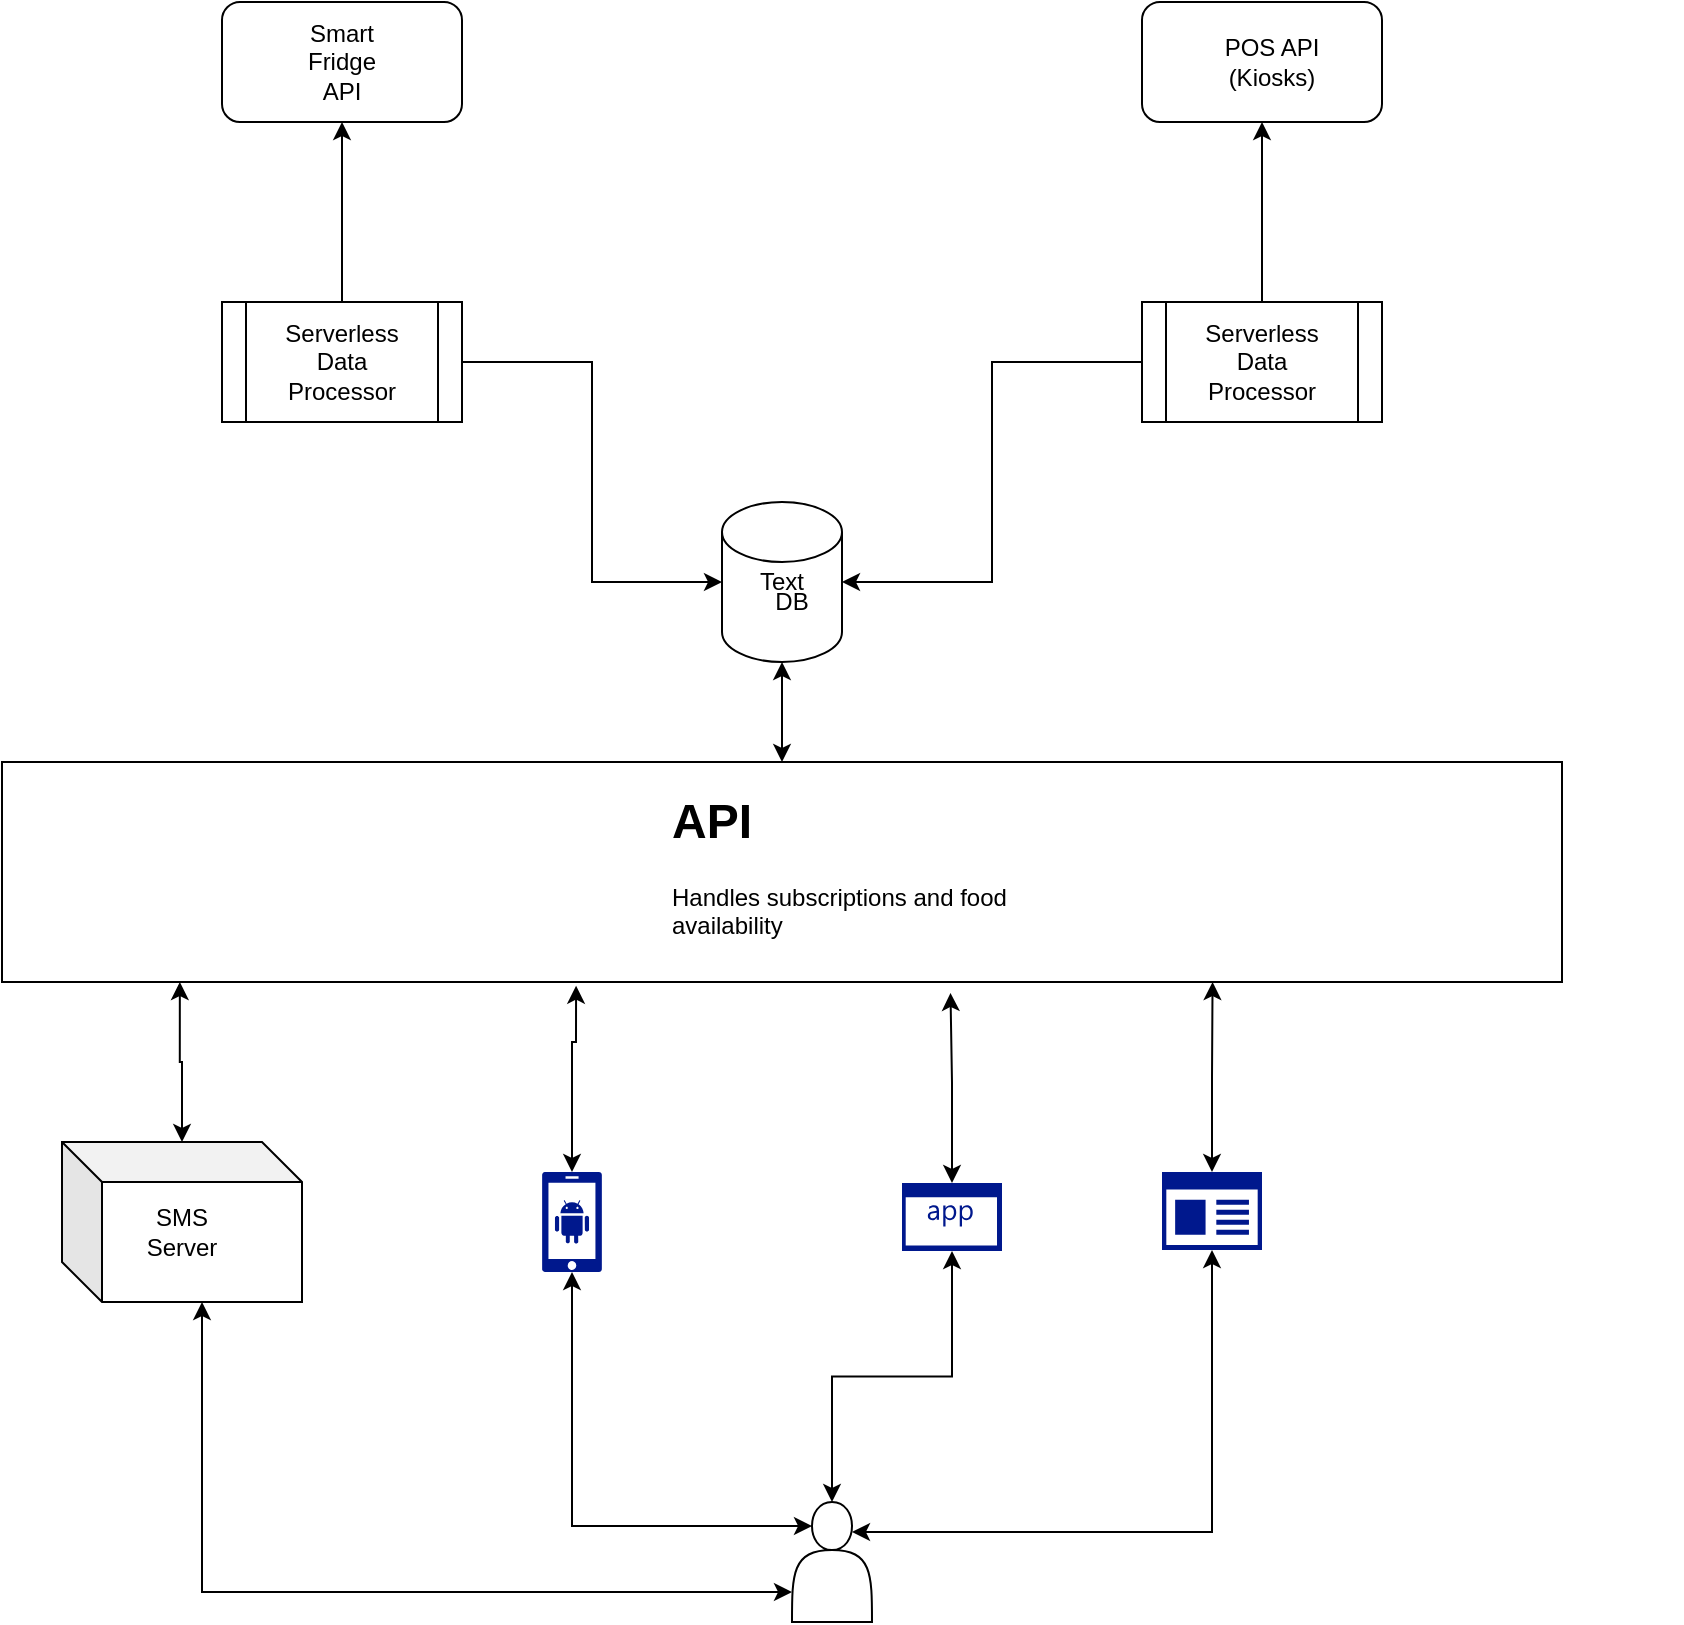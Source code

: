 <mxfile version="13.8.8" type="github">
  <diagram id="JJq8KRUSb-bCj2OKKWda" name="Page-1">
    <mxGraphModel dx="1422" dy="762" grid="1" gridSize="10" guides="1" tooltips="1" connect="1" arrows="1" fold="1" page="1" pageScale="1" pageWidth="850" pageHeight="1100" math="0" shadow="0">
      <root>
        <mxCell id="0" />
        <mxCell id="1" parent="0" />
        <mxCell id="tPXoXflb5P6Q86PlPwlJ-4" value="" style="group" vertex="1" connectable="0" parent="1">
          <mxGeometry x="600" y="60" width="120" height="60" as="geometry" />
        </mxCell>
        <mxCell id="tPXoXflb5P6Q86PlPwlJ-2" value="" style="rounded=1;whiteSpace=wrap;html=1;" vertex="1" parent="tPXoXflb5P6Q86PlPwlJ-4">
          <mxGeometry width="120" height="60" as="geometry" />
        </mxCell>
        <mxCell id="tPXoXflb5P6Q86PlPwlJ-3" value="POS API&lt;br&gt;(Kiosks)" style="text;html=1;strokeColor=none;fillColor=none;align=center;verticalAlign=middle;whiteSpace=wrap;rounded=0;" vertex="1" parent="tPXoXflb5P6Q86PlPwlJ-4">
          <mxGeometry x="30" y="20" width="70" height="20" as="geometry" />
        </mxCell>
        <mxCell id="tPXoXflb5P6Q86PlPwlJ-10" value="" style="group" vertex="1" connectable="0" parent="1">
          <mxGeometry x="140" y="60" width="120" height="60" as="geometry" />
        </mxCell>
        <mxCell id="tPXoXflb5P6Q86PlPwlJ-5" value="" style="rounded=1;whiteSpace=wrap;html=1;" vertex="1" parent="tPXoXflb5P6Q86PlPwlJ-10">
          <mxGeometry width="120" height="60" as="geometry" />
        </mxCell>
        <mxCell id="tPXoXflb5P6Q86PlPwlJ-6" value="Smart Fridge&lt;br&gt;API" style="text;html=1;strokeColor=none;fillColor=none;align=center;verticalAlign=middle;whiteSpace=wrap;rounded=0;" vertex="1" parent="tPXoXflb5P6Q86PlPwlJ-10">
          <mxGeometry x="40" y="20" width="40" height="20" as="geometry" />
        </mxCell>
        <mxCell id="tPXoXflb5P6Q86PlPwlJ-16" style="edgeStyle=orthogonalEdgeStyle;rounded=0;orthogonalLoop=1;jettySize=auto;html=1;entryX=0.5;entryY=1;entryDx=0;entryDy=0;exitX=0.5;exitY=0;exitDx=0;exitDy=0;" edge="1" parent="1" source="tPXoXflb5P6Q86PlPwlJ-29" target="tPXoXflb5P6Q86PlPwlJ-2">
          <mxGeometry relative="1" as="geometry">
            <mxPoint x="660" y="200" as="sourcePoint" />
          </mxGeometry>
        </mxCell>
        <mxCell id="tPXoXflb5P6Q86PlPwlJ-17" style="edgeStyle=orthogonalEdgeStyle;rounded=0;orthogonalLoop=1;jettySize=auto;html=1;entryX=0.5;entryY=1;entryDx=0;entryDy=0;exitX=0.5;exitY=0;exitDx=0;exitDy=0;" edge="1" parent="1" source="tPXoXflb5P6Q86PlPwlJ-22" target="tPXoXflb5P6Q86PlPwlJ-5">
          <mxGeometry relative="1" as="geometry">
            <mxPoint x="190" y="160" as="sourcePoint" />
          </mxGeometry>
        </mxCell>
        <mxCell id="tPXoXflb5P6Q86PlPwlJ-18" value="" style="shape=cylinder3;whiteSpace=wrap;html=1;boundedLbl=1;backgroundOutline=1;size=15;" vertex="1" parent="1">
          <mxGeometry x="390" y="310" width="60" height="80" as="geometry" />
        </mxCell>
        <mxCell id="tPXoXflb5P6Q86PlPwlJ-19" value="DB" style="text;html=1;strokeColor=none;fillColor=none;align=center;verticalAlign=middle;whiteSpace=wrap;rounded=0;" vertex="1" parent="1">
          <mxGeometry x="405" y="350" width="40" height="20" as="geometry" />
        </mxCell>
        <mxCell id="tPXoXflb5P6Q86PlPwlJ-20" style="edgeStyle=orthogonalEdgeStyle;rounded=0;orthogonalLoop=1;jettySize=auto;html=1;entryX=0;entryY=0.5;entryDx=0;entryDy=0;entryPerimeter=0;exitX=1;exitY=0.5;exitDx=0;exitDy=0;" edge="1" parent="1" source="tPXoXflb5P6Q86PlPwlJ-22" target="tPXoXflb5P6Q86PlPwlJ-18">
          <mxGeometry relative="1" as="geometry">
            <mxPoint x="250" y="200" as="sourcePoint" />
          </mxGeometry>
        </mxCell>
        <mxCell id="tPXoXflb5P6Q86PlPwlJ-21" style="edgeStyle=orthogonalEdgeStyle;rounded=0;orthogonalLoop=1;jettySize=auto;html=1;entryX=1;entryY=0.5;entryDx=0;entryDy=0;entryPerimeter=0;exitX=0;exitY=0.5;exitDx=0;exitDy=0;" edge="1" parent="1" source="tPXoXflb5P6Q86PlPwlJ-29" target="tPXoXflb5P6Q86PlPwlJ-18">
          <mxGeometry relative="1" as="geometry">
            <mxPoint x="620" y="240" as="sourcePoint" />
          </mxGeometry>
        </mxCell>
        <mxCell id="tPXoXflb5P6Q86PlPwlJ-28" value="" style="group" vertex="1" connectable="0" parent="1">
          <mxGeometry x="600" y="210" width="120" height="60" as="geometry" />
        </mxCell>
        <mxCell id="tPXoXflb5P6Q86PlPwlJ-29" value="" style="shape=process;whiteSpace=wrap;html=1;backgroundOutline=1;" vertex="1" parent="tPXoXflb5P6Q86PlPwlJ-28">
          <mxGeometry width="120" height="60" as="geometry" />
        </mxCell>
        <mxCell id="tPXoXflb5P6Q86PlPwlJ-30" value="Serverless Data Processor" style="text;html=1;strokeColor=none;fillColor=none;align=center;verticalAlign=middle;whiteSpace=wrap;rounded=0;" vertex="1" parent="tPXoXflb5P6Q86PlPwlJ-28">
          <mxGeometry x="40" y="20" width="40" height="20" as="geometry" />
        </mxCell>
        <mxCell id="tPXoXflb5P6Q86PlPwlJ-33" value="" style="group" vertex="1" connectable="0" parent="1">
          <mxGeometry x="140" y="210" width="120" height="60" as="geometry" />
        </mxCell>
        <mxCell id="tPXoXflb5P6Q86PlPwlJ-22" value="" style="shape=process;whiteSpace=wrap;html=1;backgroundOutline=1;" vertex="1" parent="tPXoXflb5P6Q86PlPwlJ-33">
          <mxGeometry width="120" height="60" as="geometry" />
        </mxCell>
        <mxCell id="tPXoXflb5P6Q86PlPwlJ-8" value="Serverless Data Processor" style="text;html=1;strokeColor=none;fillColor=none;align=center;verticalAlign=middle;whiteSpace=wrap;rounded=0;" vertex="1" parent="tPXoXflb5P6Q86PlPwlJ-33">
          <mxGeometry x="40" y="20" width="40" height="20" as="geometry" />
        </mxCell>
        <mxCell id="tPXoXflb5P6Q86PlPwlJ-39" style="edgeStyle=orthogonalEdgeStyle;rounded=0;orthogonalLoop=1;jettySize=auto;html=1;entryX=0.5;entryY=1;entryDx=0;entryDy=0;entryPerimeter=0;startArrow=classic;startFill=1;" edge="1" parent="1" source="tPXoXflb5P6Q86PlPwlJ-35" target="tPXoXflb5P6Q86PlPwlJ-18">
          <mxGeometry relative="1" as="geometry" />
        </mxCell>
        <mxCell id="tPXoXflb5P6Q86PlPwlJ-37" value="Text" style="text;html=1;strokeColor=none;fillColor=none;align=center;verticalAlign=middle;whiteSpace=wrap;rounded=0;" vertex="1" parent="1">
          <mxGeometry x="400" y="340" width="40" height="20" as="geometry" />
        </mxCell>
        <mxCell id="tPXoXflb5P6Q86PlPwlJ-40" value="" style="group" vertex="1" connectable="0" parent="1">
          <mxGeometry x="30" y="460" width="840" height="130" as="geometry" />
        </mxCell>
        <mxCell id="tPXoXflb5P6Q86PlPwlJ-57" value="" style="group" vertex="1" connectable="0" parent="tPXoXflb5P6Q86PlPwlJ-40">
          <mxGeometry y="-20" width="780" height="130" as="geometry" />
        </mxCell>
        <mxCell id="tPXoXflb5P6Q86PlPwlJ-35" value="" style="rounded=0;whiteSpace=wrap;html=1;" vertex="1" parent="tPXoXflb5P6Q86PlPwlJ-57">
          <mxGeometry width="780" height="110" as="geometry" />
        </mxCell>
        <mxCell id="tPXoXflb5P6Q86PlPwlJ-56" value="&lt;h1&gt;API&lt;/h1&gt;&lt;p&gt;Handles subscriptions and food availability&lt;/p&gt;" style="text;html=1;strokeColor=none;fillColor=none;spacing=5;spacingTop=-20;whiteSpace=wrap;overflow=hidden;rounded=0;" vertex="1" parent="tPXoXflb5P6Q86PlPwlJ-57">
          <mxGeometry x="330" y="10" width="190" height="120" as="geometry" />
        </mxCell>
        <mxCell id="tPXoXflb5P6Q86PlPwlJ-45" style="edgeStyle=orthogonalEdgeStyle;rounded=0;orthogonalLoop=1;jettySize=auto;html=1;exitX=0.25;exitY=0.2;exitDx=0;exitDy=0;exitPerimeter=0;entryX=0.5;entryY=1;entryDx=0;entryDy=0;entryPerimeter=0;startArrow=classic;startFill=1;" edge="1" parent="1" source="tPXoXflb5P6Q86PlPwlJ-41" target="tPXoXflb5P6Q86PlPwlJ-42">
          <mxGeometry relative="1" as="geometry" />
        </mxCell>
        <mxCell id="tPXoXflb5P6Q86PlPwlJ-46" style="edgeStyle=orthogonalEdgeStyle;rounded=0;orthogonalLoop=1;jettySize=auto;html=1;exitX=0.75;exitY=0.25;exitDx=0;exitDy=0;exitPerimeter=0;entryX=0.5;entryY=1;entryDx=0;entryDy=0;entryPerimeter=0;startArrow=classic;startFill=1;" edge="1" parent="1" source="tPXoXflb5P6Q86PlPwlJ-41" target="tPXoXflb5P6Q86PlPwlJ-43">
          <mxGeometry relative="1" as="geometry" />
        </mxCell>
        <mxCell id="tPXoXflb5P6Q86PlPwlJ-47" style="edgeStyle=orthogonalEdgeStyle;rounded=0;orthogonalLoop=1;jettySize=auto;html=1;exitX=0.5;exitY=0;exitDx=0;exitDy=0;entryX=0.5;entryY=1;entryDx=0;entryDy=0;entryPerimeter=0;startArrow=classic;startFill=1;" edge="1" parent="1" source="tPXoXflb5P6Q86PlPwlJ-41" target="tPXoXflb5P6Q86PlPwlJ-44">
          <mxGeometry relative="1" as="geometry" />
        </mxCell>
        <mxCell id="tPXoXflb5P6Q86PlPwlJ-52" style="edgeStyle=orthogonalEdgeStyle;rounded=0;orthogonalLoop=1;jettySize=auto;html=1;exitX=0;exitY=0.75;exitDx=0;exitDy=0;entryX=0;entryY=0;entryDx=70;entryDy=80;entryPerimeter=0;startArrow=classic;startFill=1;" edge="1" parent="1" source="tPXoXflb5P6Q86PlPwlJ-41" target="tPXoXflb5P6Q86PlPwlJ-51">
          <mxGeometry relative="1" as="geometry" />
        </mxCell>
        <mxCell id="tPXoXflb5P6Q86PlPwlJ-41" value="" style="shape=actor;whiteSpace=wrap;html=1;" vertex="1" parent="1">
          <mxGeometry x="425" y="810" width="40" height="60" as="geometry" />
        </mxCell>
        <mxCell id="tPXoXflb5P6Q86PlPwlJ-48" style="edgeStyle=orthogonalEdgeStyle;rounded=0;orthogonalLoop=1;jettySize=auto;html=1;exitX=0.5;exitY=0;exitDx=0;exitDy=0;exitPerimeter=0;startArrow=classic;startFill=1;entryX=0.368;entryY=1.017;entryDx=0;entryDy=0;entryPerimeter=0;" edge="1" parent="1" source="tPXoXflb5P6Q86PlPwlJ-42" target="tPXoXflb5P6Q86PlPwlJ-35">
          <mxGeometry relative="1" as="geometry">
            <mxPoint x="210" y="550" as="targetPoint" />
            <Array as="points">
              <mxPoint x="315" y="580" />
              <mxPoint x="317" y="580" />
            </Array>
          </mxGeometry>
        </mxCell>
        <mxCell id="tPXoXflb5P6Q86PlPwlJ-42" value="" style="aspect=fixed;pointerEvents=1;shadow=0;dashed=0;html=1;strokeColor=none;labelPosition=center;verticalLabelPosition=bottom;verticalAlign=top;align=center;fillColor=#00188D;shape=mxgraph.mscae.enterprise.android_phone" vertex="1" parent="1">
          <mxGeometry x="300" y="645" width="30" height="50" as="geometry" />
        </mxCell>
        <mxCell id="tPXoXflb5P6Q86PlPwlJ-50" style="edgeStyle=orthogonalEdgeStyle;rounded=0;orthogonalLoop=1;jettySize=auto;html=1;exitX=0.5;exitY=0;exitDx=0;exitDy=0;exitPerimeter=0;entryX=0.776;entryY=1;entryDx=0;entryDy=0;entryPerimeter=0;startArrow=classic;startFill=1;" edge="1" parent="1" source="tPXoXflb5P6Q86PlPwlJ-43" target="tPXoXflb5P6Q86PlPwlJ-35">
          <mxGeometry relative="1" as="geometry" />
        </mxCell>
        <mxCell id="tPXoXflb5P6Q86PlPwlJ-43" value="" style="aspect=fixed;pointerEvents=1;shadow=0;dashed=0;html=1;strokeColor=none;labelPosition=center;verticalLabelPosition=bottom;verticalAlign=top;align=center;fillColor=#00188D;shape=mxgraph.mscae.enterprise.app_generic" vertex="1" parent="1">
          <mxGeometry x="610" y="645" width="50" height="39" as="geometry" />
        </mxCell>
        <mxCell id="tPXoXflb5P6Q86PlPwlJ-49" style="edgeStyle=orthogonalEdgeStyle;rounded=0;orthogonalLoop=1;jettySize=auto;html=1;exitX=0.5;exitY=0;exitDx=0;exitDy=0;exitPerimeter=0;startArrow=classic;startFill=1;entryX=0.608;entryY=1.05;entryDx=0;entryDy=0;entryPerimeter=0;" edge="1" parent="1" source="tPXoXflb5P6Q86PlPwlJ-44" target="tPXoXflb5P6Q86PlPwlJ-35">
          <mxGeometry relative="1" as="geometry">
            <mxPoint x="420" y="530" as="targetPoint" />
          </mxGeometry>
        </mxCell>
        <mxCell id="tPXoXflb5P6Q86PlPwlJ-44" value="" style="aspect=fixed;pointerEvents=1;shadow=0;dashed=0;html=1;strokeColor=none;labelPosition=center;verticalLabelPosition=bottom;verticalAlign=top;align=center;fillColor=#00188D;shape=mxgraph.mscae.enterprise.application" vertex="1" parent="1">
          <mxGeometry x="480" y="650.5" width="50" height="34" as="geometry" />
        </mxCell>
        <mxCell id="tPXoXflb5P6Q86PlPwlJ-53" style="edgeStyle=orthogonalEdgeStyle;rounded=0;orthogonalLoop=1;jettySize=auto;html=1;entryX=0.114;entryY=1;entryDx=0;entryDy=0;entryPerimeter=0;startArrow=classic;startFill=1;" edge="1" parent="1" source="tPXoXflb5P6Q86PlPwlJ-51" target="tPXoXflb5P6Q86PlPwlJ-35">
          <mxGeometry relative="1" as="geometry" />
        </mxCell>
        <mxCell id="tPXoXflb5P6Q86PlPwlJ-55" value="" style="group" vertex="1" connectable="0" parent="1">
          <mxGeometry x="60" y="630" width="120" height="80" as="geometry" />
        </mxCell>
        <mxCell id="tPXoXflb5P6Q86PlPwlJ-51" value="" style="shape=cube;whiteSpace=wrap;html=1;boundedLbl=1;backgroundOutline=1;darkOpacity=0.05;darkOpacity2=0.1;" vertex="1" parent="tPXoXflb5P6Q86PlPwlJ-55">
          <mxGeometry width="120" height="80" as="geometry" />
        </mxCell>
        <mxCell id="tPXoXflb5P6Q86PlPwlJ-54" value="SMS Server" style="text;html=1;strokeColor=none;fillColor=none;align=center;verticalAlign=middle;whiteSpace=wrap;rounded=0;" vertex="1" parent="tPXoXflb5P6Q86PlPwlJ-55">
          <mxGeometry x="40" y="34.5" width="40" height="20" as="geometry" />
        </mxCell>
      </root>
    </mxGraphModel>
  </diagram>
</mxfile>
